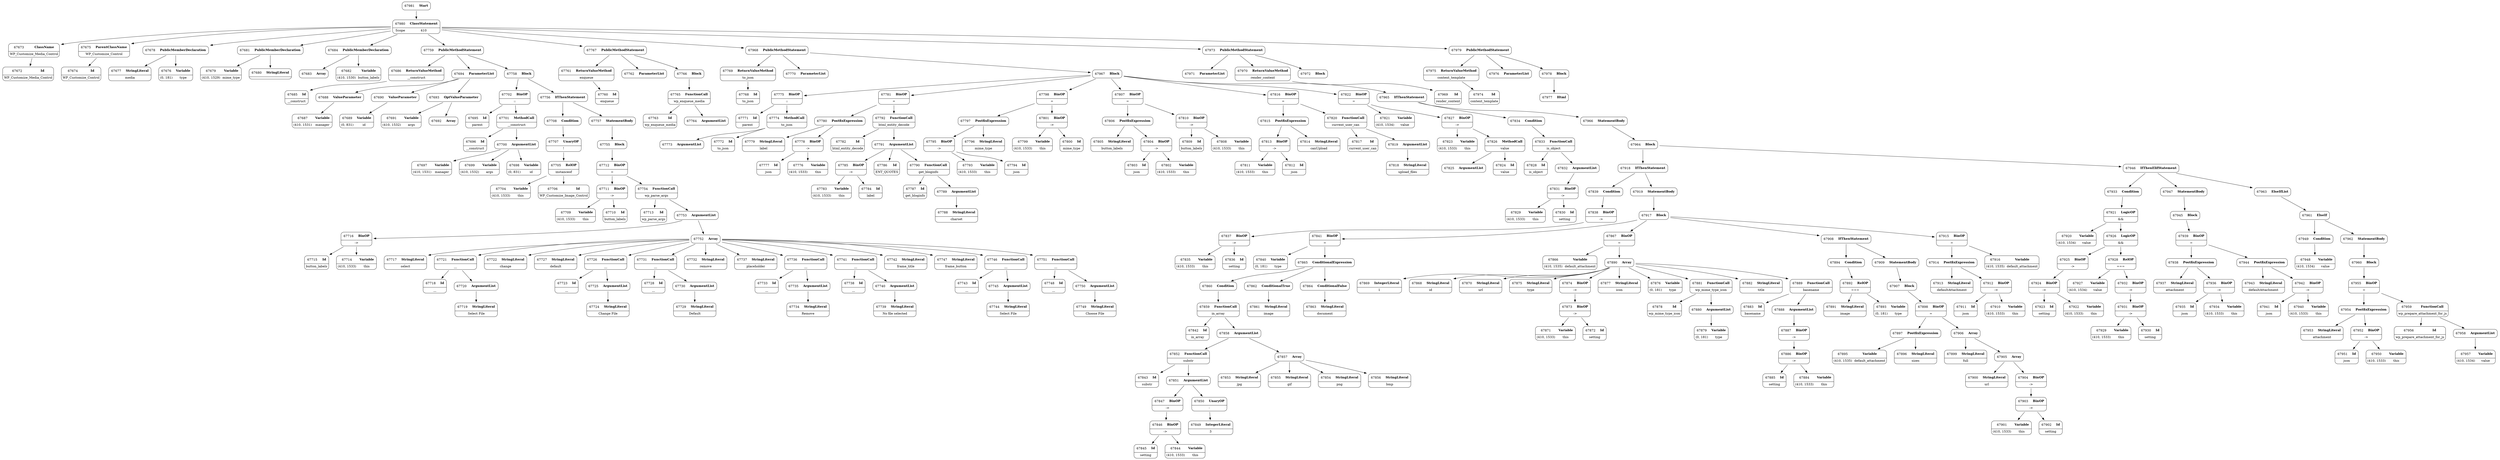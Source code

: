 digraph ast {
node [shape=none];
67673 [label=<<TABLE border='1' cellspacing='0' cellpadding='10' style='rounded' ><TR><TD border='0'>67673</TD><TD border='0'><B>ClassName</B></TD></TR><HR/><TR><TD border='0' cellpadding='5' colspan='2'>WP_Customize_Media_Control</TD></TR></TABLE>>];
67673 -> 67672 [weight=2];
67672 [label=<<TABLE border='1' cellspacing='0' cellpadding='10' style='rounded' ><TR><TD border='0'>67672</TD><TD border='0'><B>Id</B></TD></TR><HR/><TR><TD border='0' cellpadding='5' colspan='2'>WP_Customize_Media_Control</TD></TR></TABLE>>];
67675 [label=<<TABLE border='1' cellspacing='0' cellpadding='10' style='rounded' ><TR><TD border='0'>67675</TD><TD border='0'><B>ParentClassName</B></TD></TR><HR/><TR><TD border='0' cellpadding='5' colspan='2'>WP_Customize_Control</TD></TR></TABLE>>];
67675 -> 67674 [weight=2];
67674 [label=<<TABLE border='1' cellspacing='0' cellpadding='10' style='rounded' ><TR><TD border='0'>67674</TD><TD border='0'><B>Id</B></TD></TR><HR/><TR><TD border='0' cellpadding='5' colspan='2'>WP_Customize_Control</TD></TR></TABLE>>];
67677 [label=<<TABLE border='1' cellspacing='0' cellpadding='10' style='rounded' ><TR><TD border='0'>67677</TD><TD border='0'><B>StringLiteral</B></TD></TR><HR/><TR><TD border='0' cellpadding='5' colspan='2'>media</TD></TR></TABLE>>];
67676 [label=<<TABLE border='1' cellspacing='0' cellpadding='10' style='rounded' ><TR><TD border='0'>67676</TD><TD border='0'><B>Variable</B></TD></TR><HR/><TR><TD border='0' cellpadding='5'>(0, 181)</TD><TD border='0' cellpadding='5'>type</TD></TR></TABLE>>];
67679 [label=<<TABLE border='1' cellspacing='0' cellpadding='10' style='rounded' ><TR><TD border='0'>67679</TD><TD border='0'><B>Variable</B></TD></TR><HR/><TR><TD border='0' cellpadding='5'>(410, 1529)</TD><TD border='0' cellpadding='5'>mime_type</TD></TR></TABLE>>];
67678 [label=<<TABLE border='1' cellspacing='0' cellpadding='10' style='rounded' ><TR><TD border='0'>67678</TD><TD border='0'><B>PublicMemberDeclaration</B></TD></TR></TABLE>>];
67678 -> 67676 [weight=2];
67678 -> 67677 [weight=2];
67681 [label=<<TABLE border='1' cellspacing='0' cellpadding='10' style='rounded' ><TR><TD border='0'>67681</TD><TD border='0'><B>PublicMemberDeclaration</B></TD></TR></TABLE>>];
67681 -> 67679 [weight=2];
67681 -> 67680 [weight=2];
67680 [label=<<TABLE border='1' cellspacing='0' cellpadding='10' style='rounded' ><TR><TD border='0'>67680</TD><TD border='0'><B>StringLiteral</B></TD></TR><HR/><TR><TD border='0' cellpadding='5' colspan='2'></TD></TR></TABLE>>];
67683 [label=<<TABLE border='1' cellspacing='0' cellpadding='10' style='rounded' ><TR><TD border='0'>67683</TD><TD border='0'><B>Array</B></TD></TR></TABLE>>];
67682 [label=<<TABLE border='1' cellspacing='0' cellpadding='10' style='rounded' ><TR><TD border='0'>67682</TD><TD border='0'><B>Variable</B></TD></TR><HR/><TR><TD border='0' cellpadding='5'>(410, 1530)</TD><TD border='0' cellpadding='5'>button_labels</TD></TR></TABLE>>];
67685 [label=<<TABLE border='1' cellspacing='0' cellpadding='10' style='rounded' ><TR><TD border='0'>67685</TD><TD border='0'><B>Id</B></TD></TR><HR/><TR><TD border='0' cellpadding='5' colspan='2'>__construct</TD></TR></TABLE>>];
67684 [label=<<TABLE border='1' cellspacing='0' cellpadding='10' style='rounded' ><TR><TD border='0'>67684</TD><TD border='0'><B>PublicMemberDeclaration</B></TD></TR></TABLE>>];
67684 -> 67682 [weight=2];
67684 -> 67683 [weight=2];
67687 [label=<<TABLE border='1' cellspacing='0' cellpadding='10' style='rounded' ><TR><TD border='0'>67687</TD><TD border='0'><B>Variable</B></TD></TR><HR/><TR><TD border='0' cellpadding='5'>(410, 1531)</TD><TD border='0' cellpadding='5'>manager</TD></TR></TABLE>>];
67686 [label=<<TABLE border='1' cellspacing='0' cellpadding='10' style='rounded' ><TR><TD border='0'>67686</TD><TD border='0'><B>ReturnValueMethod</B></TD></TR><HR/><TR><TD border='0' cellpadding='5' colspan='2'>__construct</TD></TR></TABLE>>];
67686 -> 67685 [weight=2];
67689 [label=<<TABLE border='1' cellspacing='0' cellpadding='10' style='rounded' ><TR><TD border='0'>67689</TD><TD border='0'><B>Variable</B></TD></TR><HR/><TR><TD border='0' cellpadding='5'>(0, 831)</TD><TD border='0' cellpadding='5'>id</TD></TR></TABLE>>];
67688 [label=<<TABLE border='1' cellspacing='0' cellpadding='10' style='rounded' ><TR><TD border='0'>67688</TD><TD border='0'><B>ValueParameter</B></TD></TR></TABLE>>];
67688 -> 67687 [weight=2];
67691 [label=<<TABLE border='1' cellspacing='0' cellpadding='10' style='rounded' ><TR><TD border='0'>67691</TD><TD border='0'><B>Variable</B></TD></TR><HR/><TR><TD border='0' cellpadding='5'>(410, 1532)</TD><TD border='0' cellpadding='5'>args</TD></TR></TABLE>>];
67690 [label=<<TABLE border='1' cellspacing='0' cellpadding='10' style='rounded' ><TR><TD border='0'>67690</TD><TD border='0'><B>ValueParameter</B></TD></TR></TABLE>>];
67690 -> 67689 [weight=2];
67693 [label=<<TABLE border='1' cellspacing='0' cellpadding='10' style='rounded' ><TR><TD border='0'>67693</TD><TD border='0'><B>OptValueParameter</B></TD></TR></TABLE>>];
67693 -> 67691 [weight=2];
67693 -> 67692 [weight=2];
67692 [label=<<TABLE border='1' cellspacing='0' cellpadding='10' style='rounded' ><TR><TD border='0'>67692</TD><TD border='0'><B>Array</B></TD></TR></TABLE>>];
67695 [label=<<TABLE border='1' cellspacing='0' cellpadding='10' style='rounded' ><TR><TD border='0'>67695</TD><TD border='0'><B>Id</B></TD></TR><HR/><TR><TD border='0' cellpadding='5' colspan='2'>parent</TD></TR></TABLE>>];
67694 [label=<<TABLE border='1' cellspacing='0' cellpadding='10' style='rounded' ><TR><TD border='0'>67694</TD><TD border='0'><B>ParameterList</B></TD></TR></TABLE>>];
67694 -> 67688 [weight=2];
67694 -> 67690 [weight=2];
67694 -> 67693 [weight=2];
67697 [label=<<TABLE border='1' cellspacing='0' cellpadding='10' style='rounded' ><TR><TD border='0'>67697</TD><TD border='0'><B>Variable</B></TD></TR><HR/><TR><TD border='0' cellpadding='5'>(410, 1531)</TD><TD border='0' cellpadding='5'>manager</TD></TR></TABLE>>];
67696 [label=<<TABLE border='1' cellspacing='0' cellpadding='10' style='rounded' ><TR><TD border='0'>67696</TD><TD border='0'><B>Id</B></TD></TR><HR/><TR><TD border='0' cellpadding='5' colspan='2'>__construct</TD></TR></TABLE>>];
67699 [label=<<TABLE border='1' cellspacing='0' cellpadding='10' style='rounded' ><TR><TD border='0'>67699</TD><TD border='0'><B>Variable</B></TD></TR><HR/><TR><TD border='0' cellpadding='5'>(410, 1532)</TD><TD border='0' cellpadding='5'>args</TD></TR></TABLE>>];
67698 [label=<<TABLE border='1' cellspacing='0' cellpadding='10' style='rounded' ><TR><TD border='0'>67698</TD><TD border='0'><B>Variable</B></TD></TR><HR/><TR><TD border='0' cellpadding='5'>(0, 831)</TD><TD border='0' cellpadding='5'>id</TD></TR></TABLE>>];
67701 [label=<<TABLE border='1' cellspacing='0' cellpadding='10' style='rounded' ><TR><TD border='0'>67701</TD><TD border='0'><B>MethodCall</B></TD></TR><HR/><TR><TD border='0' cellpadding='5' colspan='2'>__construct</TD></TR></TABLE>>];
67701 -> 67696 [weight=2];
67701 -> 67700 [weight=2];
67700 [label=<<TABLE border='1' cellspacing='0' cellpadding='10' style='rounded' ><TR><TD border='0'>67700</TD><TD border='0'><B>ArgumentList</B></TD></TR></TABLE>>];
67700 -> 67697 [weight=2];
67700 -> 67698 [weight=2];
67700 -> 67699 [weight=2];
67702 [label=<<TABLE border='1' cellspacing='0' cellpadding='10' style='rounded' ><TR><TD border='0'>67702</TD><TD border='0'><B>BinOP</B></TD></TR><HR/><TR><TD border='0' cellpadding='5' colspan='2'>::</TD></TR></TABLE>>];
67702 -> 67695 [weight=2];
67702 -> 67701 [weight=2];
67705 [label=<<TABLE border='1' cellspacing='0' cellpadding='10' style='rounded' ><TR><TD border='0'>67705</TD><TD border='0'><B>RelOP</B></TD></TR><HR/><TR><TD border='0' cellpadding='5' colspan='2'>instanceof</TD></TR></TABLE>>];
67705 -> 67704 [weight=2];
67705 -> 67706 [weight=2];
67704 [label=<<TABLE border='1' cellspacing='0' cellpadding='10' style='rounded' ><TR><TD border='0'>67704</TD><TD border='0'><B>Variable</B></TD></TR><HR/><TR><TD border='0' cellpadding='5'>(410, 1533)</TD><TD border='0' cellpadding='5'>this</TD></TR></TABLE>>];
67707 [label=<<TABLE border='1' cellspacing='0' cellpadding='10' style='rounded' ><TR><TD border='0'>67707</TD><TD border='0'><B>UnaryOP</B></TD></TR><HR/><TR><TD border='0' cellpadding='5' colspan='2'>!</TD></TR></TABLE>>];
67707 -> 67705 [weight=2];
67706 [label=<<TABLE border='1' cellspacing='0' cellpadding='10' style='rounded' ><TR><TD border='0'>67706</TD><TD border='0'><B>Id</B></TD></TR><HR/><TR><TD border='0' cellpadding='5' colspan='2'>WP_Customize_Image_Control</TD></TR></TABLE>>];
67709 [label=<<TABLE border='1' cellspacing='0' cellpadding='10' style='rounded' ><TR><TD border='0'>67709</TD><TD border='0'><B>Variable</B></TD></TR><HR/><TR><TD border='0' cellpadding='5'>(410, 1533)</TD><TD border='0' cellpadding='5'>this</TD></TR></TABLE>>];
67708 [label=<<TABLE border='1' cellspacing='0' cellpadding='10' style='rounded' ><TR><TD border='0'>67708</TD><TD border='0'><B>Condition</B></TD></TR></TABLE>>];
67708 -> 67707 [weight=2];
67711 [label=<<TABLE border='1' cellspacing='0' cellpadding='10' style='rounded' ><TR><TD border='0'>67711</TD><TD border='0'><B>BinOP</B></TD></TR><HR/><TR><TD border='0' cellpadding='5' colspan='2'>-&gt;</TD></TR></TABLE>>];
67711 -> 67709 [weight=2];
67711 -> 67710 [weight=2];
67710 [label=<<TABLE border='1' cellspacing='0' cellpadding='10' style='rounded' ><TR><TD border='0'>67710</TD><TD border='0'><B>Id</B></TD></TR><HR/><TR><TD border='0' cellpadding='5' colspan='2'>button_labels</TD></TR></TABLE>>];
67713 [label=<<TABLE border='1' cellspacing='0' cellpadding='10' style='rounded' ><TR><TD border='0'>67713</TD><TD border='0'><B>Id</B></TD></TR><HR/><TR><TD border='0' cellpadding='5' colspan='2'>wp_parse_args</TD></TR></TABLE>>];
67712 [label=<<TABLE border='1' cellspacing='0' cellpadding='10' style='rounded' ><TR><TD border='0'>67712</TD><TD border='0'><B>BinOP</B></TD></TR><HR/><TR><TD border='0' cellpadding='5' colspan='2'>=</TD></TR></TABLE>>];
67712 -> 67711 [weight=2];
67712 -> 67754 [weight=2];
67715 [label=<<TABLE border='1' cellspacing='0' cellpadding='10' style='rounded' ><TR><TD border='0'>67715</TD><TD border='0'><B>Id</B></TD></TR><HR/><TR><TD border='0' cellpadding='5' colspan='2'>button_labels</TD></TR></TABLE>>];
67714 [label=<<TABLE border='1' cellspacing='0' cellpadding='10' style='rounded' ><TR><TD border='0'>67714</TD><TD border='0'><B>Variable</B></TD></TR><HR/><TR><TD border='0' cellpadding='5'>(410, 1533)</TD><TD border='0' cellpadding='5'>this</TD></TR></TABLE>>];
67717 [label=<<TABLE border='1' cellspacing='0' cellpadding='10' style='rounded' ><TR><TD border='0'>67717</TD><TD border='0'><B>StringLiteral</B></TD></TR><HR/><TR><TD border='0' cellpadding='5' colspan='2'>select</TD></TR></TABLE>>];
67716 [label=<<TABLE border='1' cellspacing='0' cellpadding='10' style='rounded' ><TR><TD border='0'>67716</TD><TD border='0'><B>BinOP</B></TD></TR><HR/><TR><TD border='0' cellpadding='5' colspan='2'>-&gt;</TD></TR></TABLE>>];
67716 -> 67714 [weight=2];
67716 -> 67715 [weight=2];
67719 [label=<<TABLE border='1' cellspacing='0' cellpadding='10' style='rounded' ><TR><TD border='0'>67719</TD><TD border='0'><B>StringLiteral</B></TD></TR><HR/><TR><TD border='0' cellpadding='5' colspan='2'>Select File</TD></TR></TABLE>>];
67718 [label=<<TABLE border='1' cellspacing='0' cellpadding='10' style='rounded' ><TR><TD border='0'>67718</TD><TD border='0'><B>Id</B></TD></TR><HR/><TR><TD border='0' cellpadding='5' colspan='2'>__</TD></TR></TABLE>>];
67721 [label=<<TABLE border='1' cellspacing='0' cellpadding='10' style='rounded' ><TR><TD border='0'>67721</TD><TD border='0'><B>FunctionCall</B></TD></TR><HR/><TR><TD border='0' cellpadding='5' colspan='2'>__</TD></TR></TABLE>>];
67721 -> 67718 [weight=2];
67721 -> 67720 [weight=2];
67720 [label=<<TABLE border='1' cellspacing='0' cellpadding='10' style='rounded' ><TR><TD border='0'>67720</TD><TD border='0'><B>ArgumentList</B></TD></TR></TABLE>>];
67720 -> 67719 [weight=2];
67723 [label=<<TABLE border='1' cellspacing='0' cellpadding='10' style='rounded' ><TR><TD border='0'>67723</TD><TD border='0'><B>Id</B></TD></TR><HR/><TR><TD border='0' cellpadding='5' colspan='2'>__</TD></TR></TABLE>>];
67722 [label=<<TABLE border='1' cellspacing='0' cellpadding='10' style='rounded' ><TR><TD border='0'>67722</TD><TD border='0'><B>StringLiteral</B></TD></TR><HR/><TR><TD border='0' cellpadding='5' colspan='2'>change</TD></TR></TABLE>>];
67725 [label=<<TABLE border='1' cellspacing='0' cellpadding='10' style='rounded' ><TR><TD border='0'>67725</TD><TD border='0'><B>ArgumentList</B></TD></TR></TABLE>>];
67725 -> 67724 [weight=2];
67724 [label=<<TABLE border='1' cellspacing='0' cellpadding='10' style='rounded' ><TR><TD border='0'>67724</TD><TD border='0'><B>StringLiteral</B></TD></TR><HR/><TR><TD border='0' cellpadding='5' colspan='2'>Change File</TD></TR></TABLE>>];
67727 [label=<<TABLE border='1' cellspacing='0' cellpadding='10' style='rounded' ><TR><TD border='0'>67727</TD><TD border='0'><B>StringLiteral</B></TD></TR><HR/><TR><TD border='0' cellpadding='5' colspan='2'>default</TD></TR></TABLE>>];
67726 [label=<<TABLE border='1' cellspacing='0' cellpadding='10' style='rounded' ><TR><TD border='0'>67726</TD><TD border='0'><B>FunctionCall</B></TD></TR><HR/><TR><TD border='0' cellpadding='5' colspan='2'>__</TD></TR></TABLE>>];
67726 -> 67723 [weight=2];
67726 -> 67725 [weight=2];
67729 [label=<<TABLE border='1' cellspacing='0' cellpadding='10' style='rounded' ><TR><TD border='0'>67729</TD><TD border='0'><B>StringLiteral</B></TD></TR><HR/><TR><TD border='0' cellpadding='5' colspan='2'>Default</TD></TR></TABLE>>];
67728 [label=<<TABLE border='1' cellspacing='0' cellpadding='10' style='rounded' ><TR><TD border='0'>67728</TD><TD border='0'><B>Id</B></TD></TR><HR/><TR><TD border='0' cellpadding='5' colspan='2'>__</TD></TR></TABLE>>];
67731 [label=<<TABLE border='1' cellspacing='0' cellpadding='10' style='rounded' ><TR><TD border='0'>67731</TD><TD border='0'><B>FunctionCall</B></TD></TR><HR/><TR><TD border='0' cellpadding='5' colspan='2'>__</TD></TR></TABLE>>];
67731 -> 67728 [weight=2];
67731 -> 67730 [weight=2];
67730 [label=<<TABLE border='1' cellspacing='0' cellpadding='10' style='rounded' ><TR><TD border='0'>67730</TD><TD border='0'><B>ArgumentList</B></TD></TR></TABLE>>];
67730 -> 67729 [weight=2];
67733 [label=<<TABLE border='1' cellspacing='0' cellpadding='10' style='rounded' ><TR><TD border='0'>67733</TD><TD border='0'><B>Id</B></TD></TR><HR/><TR><TD border='0' cellpadding='5' colspan='2'>__</TD></TR></TABLE>>];
67732 [label=<<TABLE border='1' cellspacing='0' cellpadding='10' style='rounded' ><TR><TD border='0'>67732</TD><TD border='0'><B>StringLiteral</B></TD></TR><HR/><TR><TD border='0' cellpadding='5' colspan='2'>remove</TD></TR></TABLE>>];
67735 [label=<<TABLE border='1' cellspacing='0' cellpadding='10' style='rounded' ><TR><TD border='0'>67735</TD><TD border='0'><B>ArgumentList</B></TD></TR></TABLE>>];
67735 -> 67734 [weight=2];
67734 [label=<<TABLE border='1' cellspacing='0' cellpadding='10' style='rounded' ><TR><TD border='0'>67734</TD><TD border='0'><B>StringLiteral</B></TD></TR><HR/><TR><TD border='0' cellpadding='5' colspan='2'>Remove</TD></TR></TABLE>>];
67737 [label=<<TABLE border='1' cellspacing='0' cellpadding='10' style='rounded' ><TR><TD border='0'>67737</TD><TD border='0'><B>StringLiteral</B></TD></TR><HR/><TR><TD border='0' cellpadding='5' colspan='2'>placeholder</TD></TR></TABLE>>];
67736 [label=<<TABLE border='1' cellspacing='0' cellpadding='10' style='rounded' ><TR><TD border='0'>67736</TD><TD border='0'><B>FunctionCall</B></TD></TR><HR/><TR><TD border='0' cellpadding='5' colspan='2'>__</TD></TR></TABLE>>];
67736 -> 67733 [weight=2];
67736 -> 67735 [weight=2];
67739 [label=<<TABLE border='1' cellspacing='0' cellpadding='10' style='rounded' ><TR><TD border='0'>67739</TD><TD border='0'><B>StringLiteral</B></TD></TR><HR/><TR><TD border='0' cellpadding='5' colspan='2'>No file selected</TD></TR></TABLE>>];
67738 [label=<<TABLE border='1' cellspacing='0' cellpadding='10' style='rounded' ><TR><TD border='0'>67738</TD><TD border='0'><B>Id</B></TD></TR><HR/><TR><TD border='0' cellpadding='5' colspan='2'>__</TD></TR></TABLE>>];
67741 [label=<<TABLE border='1' cellspacing='0' cellpadding='10' style='rounded' ><TR><TD border='0'>67741</TD><TD border='0'><B>FunctionCall</B></TD></TR><HR/><TR><TD border='0' cellpadding='5' colspan='2'>__</TD></TR></TABLE>>];
67741 -> 67738 [weight=2];
67741 -> 67740 [weight=2];
67740 [label=<<TABLE border='1' cellspacing='0' cellpadding='10' style='rounded' ><TR><TD border='0'>67740</TD><TD border='0'><B>ArgumentList</B></TD></TR></TABLE>>];
67740 -> 67739 [weight=2];
67743 [label=<<TABLE border='1' cellspacing='0' cellpadding='10' style='rounded' ><TR><TD border='0'>67743</TD><TD border='0'><B>Id</B></TD></TR><HR/><TR><TD border='0' cellpadding='5' colspan='2'>__</TD></TR></TABLE>>];
67742 [label=<<TABLE border='1' cellspacing='0' cellpadding='10' style='rounded' ><TR><TD border='0'>67742</TD><TD border='0'><B>StringLiteral</B></TD></TR><HR/><TR><TD border='0' cellpadding='5' colspan='2'>frame_title</TD></TR></TABLE>>];
67745 [label=<<TABLE border='1' cellspacing='0' cellpadding='10' style='rounded' ><TR><TD border='0'>67745</TD><TD border='0'><B>ArgumentList</B></TD></TR></TABLE>>];
67745 -> 67744 [weight=2];
67744 [label=<<TABLE border='1' cellspacing='0' cellpadding='10' style='rounded' ><TR><TD border='0'>67744</TD><TD border='0'><B>StringLiteral</B></TD></TR><HR/><TR><TD border='0' cellpadding='5' colspan='2'>Select File</TD></TR></TABLE>>];
67747 [label=<<TABLE border='1' cellspacing='0' cellpadding='10' style='rounded' ><TR><TD border='0'>67747</TD><TD border='0'><B>StringLiteral</B></TD></TR><HR/><TR><TD border='0' cellpadding='5' colspan='2'>frame_button</TD></TR></TABLE>>];
67746 [label=<<TABLE border='1' cellspacing='0' cellpadding='10' style='rounded' ><TR><TD border='0'>67746</TD><TD border='0'><B>FunctionCall</B></TD></TR><HR/><TR><TD border='0' cellpadding='5' colspan='2'>__</TD></TR></TABLE>>];
67746 -> 67743 [weight=2];
67746 -> 67745 [weight=2];
67749 [label=<<TABLE border='1' cellspacing='0' cellpadding='10' style='rounded' ><TR><TD border='0'>67749</TD><TD border='0'><B>StringLiteral</B></TD></TR><HR/><TR><TD border='0' cellpadding='5' colspan='2'>Choose File</TD></TR></TABLE>>];
67748 [label=<<TABLE border='1' cellspacing='0' cellpadding='10' style='rounded' ><TR><TD border='0'>67748</TD><TD border='0'><B>Id</B></TD></TR><HR/><TR><TD border='0' cellpadding='5' colspan='2'>__</TD></TR></TABLE>>];
67751 [label=<<TABLE border='1' cellspacing='0' cellpadding='10' style='rounded' ><TR><TD border='0'>67751</TD><TD border='0'><B>FunctionCall</B></TD></TR><HR/><TR><TD border='0' cellpadding='5' colspan='2'>__</TD></TR></TABLE>>];
67751 -> 67748 [weight=2];
67751 -> 67750 [weight=2];
67750 [label=<<TABLE border='1' cellspacing='0' cellpadding='10' style='rounded' ><TR><TD border='0'>67750</TD><TD border='0'><B>ArgumentList</B></TD></TR></TABLE>>];
67750 -> 67749 [weight=2];
67753 [label=<<TABLE border='1' cellspacing='0' cellpadding='10' style='rounded' ><TR><TD border='0'>67753</TD><TD border='0'><B>ArgumentList</B></TD></TR></TABLE>>];
67753 -> 67716 [weight=2];
67753 -> 67752 [weight=2];
67752 [label=<<TABLE border='1' cellspacing='0' cellpadding='10' style='rounded' ><TR><TD border='0'>67752</TD><TD border='0'><B>Array</B></TD></TR></TABLE>>];
67752 -> 67717 [weight=2];
67752 -> 67721 [weight=2];
67752 -> 67722 [weight=2];
67752 -> 67726 [weight=2];
67752 -> 67727 [weight=2];
67752 -> 67731 [weight=2];
67752 -> 67732 [weight=2];
67752 -> 67736 [weight=2];
67752 -> 67737 [weight=2];
67752 -> 67741 [weight=2];
67752 -> 67742 [weight=2];
67752 -> 67746 [weight=2];
67752 -> 67747 [weight=2];
67752 -> 67751 [weight=2];
67755 [label=<<TABLE border='1' cellspacing='0' cellpadding='10' style='rounded' ><TR><TD border='0'>67755</TD><TD border='0'><B>Block</B></TD></TR></TABLE>>];
67755 -> 67712 [weight=2];
67754 [label=<<TABLE border='1' cellspacing='0' cellpadding='10' style='rounded' ><TR><TD border='0'>67754</TD><TD border='0'><B>FunctionCall</B></TD></TR><HR/><TR><TD border='0' cellpadding='5' colspan='2'>wp_parse_args</TD></TR></TABLE>>];
67754 -> 67713 [weight=2];
67754 -> 67753 [weight=2];
67757 [label=<<TABLE border='1' cellspacing='0' cellpadding='10' style='rounded' ><TR><TD border='0'>67757</TD><TD border='0'><B>StatementBody</B></TD></TR></TABLE>>];
67757 -> 67755 [weight=2];
67756 [label=<<TABLE border='1' cellspacing='0' cellpadding='10' style='rounded' ><TR><TD border='0'>67756</TD><TD border='0'><B>IfThenStatement</B></TD></TR></TABLE>>];
67756 -> 67708 [weight=2];
67756 -> 67757 [weight=2];
67759 [label=<<TABLE border='1' cellspacing='0' cellpadding='10' style='rounded' ><TR><TD border='0'>67759</TD><TD border='0'><B>PublicMethodStatement</B></TD></TR></TABLE>>];
67759 -> 67686 [weight=2];
67759 -> 67694 [weight=2];
67759 -> 67758 [weight=2];
67758 [label=<<TABLE border='1' cellspacing='0' cellpadding='10' style='rounded' ><TR><TD border='0'>67758</TD><TD border='0'><B>Block</B></TD></TR></TABLE>>];
67758 -> 67702 [weight=2];
67758 -> 67756 [weight=2];
67761 [label=<<TABLE border='1' cellspacing='0' cellpadding='10' style='rounded' ><TR><TD border='0'>67761</TD><TD border='0'><B>ReturnValueMethod</B></TD></TR><HR/><TR><TD border='0' cellpadding='5' colspan='2'>enqueue</TD></TR></TABLE>>];
67761 -> 67760 [weight=2];
67760 [label=<<TABLE border='1' cellspacing='0' cellpadding='10' style='rounded' ><TR><TD border='0'>67760</TD><TD border='0'><B>Id</B></TD></TR><HR/><TR><TD border='0' cellpadding='5' colspan='2'>enqueue</TD></TR></TABLE>>];
67763 [label=<<TABLE border='1' cellspacing='0' cellpadding='10' style='rounded' ><TR><TD border='0'>67763</TD><TD border='0'><B>Id</B></TD></TR><HR/><TR><TD border='0' cellpadding='5' colspan='2'>wp_enqueue_media</TD></TR></TABLE>>];
67762 [label=<<TABLE border='1' cellspacing='0' cellpadding='10' style='rounded' ><TR><TD border='0'>67762</TD><TD border='0'><B>ParameterList</B></TD></TR></TABLE>>];
67765 [label=<<TABLE border='1' cellspacing='0' cellpadding='10' style='rounded' ><TR><TD border='0'>67765</TD><TD border='0'><B>FunctionCall</B></TD></TR><HR/><TR><TD border='0' cellpadding='5' colspan='2'>wp_enqueue_media</TD></TR></TABLE>>];
67765 -> 67763 [weight=2];
67765 -> 67764 [weight=2];
67764 [label=<<TABLE border='1' cellspacing='0' cellpadding='10' style='rounded' ><TR><TD border='0'>67764</TD><TD border='0'><B>ArgumentList</B></TD></TR></TABLE>>];
67767 [label=<<TABLE border='1' cellspacing='0' cellpadding='10' style='rounded' ><TR><TD border='0'>67767</TD><TD border='0'><B>PublicMethodStatement</B></TD></TR></TABLE>>];
67767 -> 67761 [weight=2];
67767 -> 67762 [weight=2];
67767 -> 67766 [weight=2];
67766 [label=<<TABLE border='1' cellspacing='0' cellpadding='10' style='rounded' ><TR><TD border='0'>67766</TD><TD border='0'><B>Block</B></TD></TR></TABLE>>];
67766 -> 67765 [weight=2];
67769 [label=<<TABLE border='1' cellspacing='0' cellpadding='10' style='rounded' ><TR><TD border='0'>67769</TD><TD border='0'><B>ReturnValueMethod</B></TD></TR><HR/><TR><TD border='0' cellpadding='5' colspan='2'>to_json</TD></TR></TABLE>>];
67769 -> 67768 [weight=2];
67768 [label=<<TABLE border='1' cellspacing='0' cellpadding='10' style='rounded' ><TR><TD border='0'>67768</TD><TD border='0'><B>Id</B></TD></TR><HR/><TR><TD border='0' cellpadding='5' colspan='2'>to_json</TD></TR></TABLE>>];
67771 [label=<<TABLE border='1' cellspacing='0' cellpadding='10' style='rounded' ><TR><TD border='0'>67771</TD><TD border='0'><B>Id</B></TD></TR><HR/><TR><TD border='0' cellpadding='5' colspan='2'>parent</TD></TR></TABLE>>];
67770 [label=<<TABLE border='1' cellspacing='0' cellpadding='10' style='rounded' ><TR><TD border='0'>67770</TD><TD border='0'><B>ParameterList</B></TD></TR></TABLE>>];
67773 [label=<<TABLE border='1' cellspacing='0' cellpadding='10' style='rounded' ><TR><TD border='0'>67773</TD><TD border='0'><B>ArgumentList</B></TD></TR></TABLE>>];
67772 [label=<<TABLE border='1' cellspacing='0' cellpadding='10' style='rounded' ><TR><TD border='0'>67772</TD><TD border='0'><B>Id</B></TD></TR><HR/><TR><TD border='0' cellpadding='5' colspan='2'>to_json</TD></TR></TABLE>>];
67775 [label=<<TABLE border='1' cellspacing='0' cellpadding='10' style='rounded' ><TR><TD border='0'>67775</TD><TD border='0'><B>BinOP</B></TD></TR><HR/><TR><TD border='0' cellpadding='5' colspan='2'>::</TD></TR></TABLE>>];
67775 -> 67771 [weight=2];
67775 -> 67774 [weight=2];
67774 [label=<<TABLE border='1' cellspacing='0' cellpadding='10' style='rounded' ><TR><TD border='0'>67774</TD><TD border='0'><B>MethodCall</B></TD></TR><HR/><TR><TD border='0' cellpadding='5' colspan='2'>to_json</TD></TR></TABLE>>];
67774 -> 67772 [weight=2];
67774 -> 67773 [weight=2];
67777 [label=<<TABLE border='1' cellspacing='0' cellpadding='10' style='rounded' ><TR><TD border='0'>67777</TD><TD border='0'><B>Id</B></TD></TR><HR/><TR><TD border='0' cellpadding='5' colspan='2'>json</TD></TR></TABLE>>];
67776 [label=<<TABLE border='1' cellspacing='0' cellpadding='10' style='rounded' ><TR><TD border='0'>67776</TD><TD border='0'><B>Variable</B></TD></TR><HR/><TR><TD border='0' cellpadding='5'>(410, 1533)</TD><TD border='0' cellpadding='5'>this</TD></TR></TABLE>>];
67779 [label=<<TABLE border='1' cellspacing='0' cellpadding='10' style='rounded' ><TR><TD border='0'>67779</TD><TD border='0'><B>StringLiteral</B></TD></TR><HR/><TR><TD border='0' cellpadding='5' colspan='2'>label</TD></TR></TABLE>>];
67778 [label=<<TABLE border='1' cellspacing='0' cellpadding='10' style='rounded' ><TR><TD border='0'>67778</TD><TD border='0'><B>BinOP</B></TD></TR><HR/><TR><TD border='0' cellpadding='5' colspan='2'>-&gt;</TD></TR></TABLE>>];
67778 -> 67776 [weight=2];
67778 -> 67777 [weight=2];
67781 [label=<<TABLE border='1' cellspacing='0' cellpadding='10' style='rounded' ><TR><TD border='0'>67781</TD><TD border='0'><B>BinOP</B></TD></TR><HR/><TR><TD border='0' cellpadding='5' colspan='2'>=</TD></TR></TABLE>>];
67781 -> 67780 [weight=2];
67781 -> 67792 [weight=2];
67780 [label=<<TABLE border='1' cellspacing='0' cellpadding='10' style='rounded' ><TR><TD border='0'>67780</TD><TD border='0'><B>PostfixExpression</B></TD></TR></TABLE>>];
67780 -> 67778 [weight=2];
67780 -> 67779 [weight=2];
67783 [label=<<TABLE border='1' cellspacing='0' cellpadding='10' style='rounded' ><TR><TD border='0'>67783</TD><TD border='0'><B>Variable</B></TD></TR><HR/><TR><TD border='0' cellpadding='5'>(410, 1533)</TD><TD border='0' cellpadding='5'>this</TD></TR></TABLE>>];
67782 [label=<<TABLE border='1' cellspacing='0' cellpadding='10' style='rounded' ><TR><TD border='0'>67782</TD><TD border='0'><B>Id</B></TD></TR><HR/><TR><TD border='0' cellpadding='5' colspan='2'>html_entity_decode</TD></TR></TABLE>>];
67785 [label=<<TABLE border='1' cellspacing='0' cellpadding='10' style='rounded' ><TR><TD border='0'>67785</TD><TD border='0'><B>BinOP</B></TD></TR><HR/><TR><TD border='0' cellpadding='5' colspan='2'>-&gt;</TD></TR></TABLE>>];
67785 -> 67783 [weight=2];
67785 -> 67784 [weight=2];
67784 [label=<<TABLE border='1' cellspacing='0' cellpadding='10' style='rounded' ><TR><TD border='0'>67784</TD><TD border='0'><B>Id</B></TD></TR><HR/><TR><TD border='0' cellpadding='5' colspan='2'>label</TD></TR></TABLE>>];
67787 [label=<<TABLE border='1' cellspacing='0' cellpadding='10' style='rounded' ><TR><TD border='0'>67787</TD><TD border='0'><B>Id</B></TD></TR><HR/><TR><TD border='0' cellpadding='5' colspan='2'>get_bloginfo</TD></TR></TABLE>>];
67786 [label=<<TABLE border='1' cellspacing='0' cellpadding='10' style='rounded' ><TR><TD border='0'>67786</TD><TD border='0'><B>Id</B></TD></TR><HR/><TR><TD border='0' cellpadding='5' colspan='2'>ENT_QUOTES</TD></TR></TABLE>>];
67789 [label=<<TABLE border='1' cellspacing='0' cellpadding='10' style='rounded' ><TR><TD border='0'>67789</TD><TD border='0'><B>ArgumentList</B></TD></TR></TABLE>>];
67789 -> 67788 [weight=2];
67788 [label=<<TABLE border='1' cellspacing='0' cellpadding='10' style='rounded' ><TR><TD border='0'>67788</TD><TD border='0'><B>StringLiteral</B></TD></TR><HR/><TR><TD border='0' cellpadding='5' colspan='2'>charset</TD></TR></TABLE>>];
67791 [label=<<TABLE border='1' cellspacing='0' cellpadding='10' style='rounded' ><TR><TD border='0'>67791</TD><TD border='0'><B>ArgumentList</B></TD></TR></TABLE>>];
67791 -> 67785 [weight=2];
67791 -> 67786 [weight=2];
67791 -> 67790 [weight=2];
67790 [label=<<TABLE border='1' cellspacing='0' cellpadding='10' style='rounded' ><TR><TD border='0'>67790</TD><TD border='0'><B>FunctionCall</B></TD></TR><HR/><TR><TD border='0' cellpadding='5' colspan='2'>get_bloginfo</TD></TR></TABLE>>];
67790 -> 67787 [weight=2];
67790 -> 67789 [weight=2];
67793 [label=<<TABLE border='1' cellspacing='0' cellpadding='10' style='rounded' ><TR><TD border='0'>67793</TD><TD border='0'><B>Variable</B></TD></TR><HR/><TR><TD border='0' cellpadding='5'>(410, 1533)</TD><TD border='0' cellpadding='5'>this</TD></TR></TABLE>>];
67792 [label=<<TABLE border='1' cellspacing='0' cellpadding='10' style='rounded' ><TR><TD border='0'>67792</TD><TD border='0'><B>FunctionCall</B></TD></TR><HR/><TR><TD border='0' cellpadding='5' colspan='2'>html_entity_decode</TD></TR></TABLE>>];
67792 -> 67782 [weight=2];
67792 -> 67791 [weight=2];
67795 [label=<<TABLE border='1' cellspacing='0' cellpadding='10' style='rounded' ><TR><TD border='0'>67795</TD><TD border='0'><B>BinOP</B></TD></TR><HR/><TR><TD border='0' cellpadding='5' colspan='2'>-&gt;</TD></TR></TABLE>>];
67795 -> 67793 [weight=2];
67795 -> 67794 [weight=2];
67794 [label=<<TABLE border='1' cellspacing='0' cellpadding='10' style='rounded' ><TR><TD border='0'>67794</TD><TD border='0'><B>Id</B></TD></TR><HR/><TR><TD border='0' cellpadding='5' colspan='2'>json</TD></TR></TABLE>>];
67797 [label=<<TABLE border='1' cellspacing='0' cellpadding='10' style='rounded' ><TR><TD border='0'>67797</TD><TD border='0'><B>PostfixExpression</B></TD></TR></TABLE>>];
67797 -> 67795 [weight=2];
67797 -> 67796 [weight=2];
67796 [label=<<TABLE border='1' cellspacing='0' cellpadding='10' style='rounded' ><TR><TD border='0'>67796</TD><TD border='0'><B>StringLiteral</B></TD></TR><HR/><TR><TD border='0' cellpadding='5' colspan='2'>mime_type</TD></TR></TABLE>>];
67799 [label=<<TABLE border='1' cellspacing='0' cellpadding='10' style='rounded' ><TR><TD border='0'>67799</TD><TD border='0'><B>Variable</B></TD></TR><HR/><TR><TD border='0' cellpadding='5'>(410, 1533)</TD><TD border='0' cellpadding='5'>this</TD></TR></TABLE>>];
67798 [label=<<TABLE border='1' cellspacing='0' cellpadding='10' style='rounded' ><TR><TD border='0'>67798</TD><TD border='0'><B>BinOP</B></TD></TR><HR/><TR><TD border='0' cellpadding='5' colspan='2'>=</TD></TR></TABLE>>];
67798 -> 67797 [weight=2];
67798 -> 67801 [weight=2];
67801 [label=<<TABLE border='1' cellspacing='0' cellpadding='10' style='rounded' ><TR><TD border='0'>67801</TD><TD border='0'><B>BinOP</B></TD></TR><HR/><TR><TD border='0' cellpadding='5' colspan='2'>-&gt;</TD></TR></TABLE>>];
67801 -> 67799 [weight=2];
67801 -> 67800 [weight=2];
67800 [label=<<TABLE border='1' cellspacing='0' cellpadding='10' style='rounded' ><TR><TD border='0'>67800</TD><TD border='0'><B>Id</B></TD></TR><HR/><TR><TD border='0' cellpadding='5' colspan='2'>mime_type</TD></TR></TABLE>>];
67803 [label=<<TABLE border='1' cellspacing='0' cellpadding='10' style='rounded' ><TR><TD border='0'>67803</TD><TD border='0'><B>Id</B></TD></TR><HR/><TR><TD border='0' cellpadding='5' colspan='2'>json</TD></TR></TABLE>>];
67802 [label=<<TABLE border='1' cellspacing='0' cellpadding='10' style='rounded' ><TR><TD border='0'>67802</TD><TD border='0'><B>Variable</B></TD></TR><HR/><TR><TD border='0' cellpadding='5'>(410, 1533)</TD><TD border='0' cellpadding='5'>this</TD></TR></TABLE>>];
67805 [label=<<TABLE border='1' cellspacing='0' cellpadding='10' style='rounded' ><TR><TD border='0'>67805</TD><TD border='0'><B>StringLiteral</B></TD></TR><HR/><TR><TD border='0' cellpadding='5' colspan='2'>button_labels</TD></TR></TABLE>>];
67804 [label=<<TABLE border='1' cellspacing='0' cellpadding='10' style='rounded' ><TR><TD border='0'>67804</TD><TD border='0'><B>BinOP</B></TD></TR><HR/><TR><TD border='0' cellpadding='5' colspan='2'>-&gt;</TD></TR></TABLE>>];
67804 -> 67802 [weight=2];
67804 -> 67803 [weight=2];
67807 [label=<<TABLE border='1' cellspacing='0' cellpadding='10' style='rounded' ><TR><TD border='0'>67807</TD><TD border='0'><B>BinOP</B></TD></TR><HR/><TR><TD border='0' cellpadding='5' colspan='2'>=</TD></TR></TABLE>>];
67807 -> 67806 [weight=2];
67807 -> 67810 [weight=2];
67806 [label=<<TABLE border='1' cellspacing='0' cellpadding='10' style='rounded' ><TR><TD border='0'>67806</TD><TD border='0'><B>PostfixExpression</B></TD></TR></TABLE>>];
67806 -> 67804 [weight=2];
67806 -> 67805 [weight=2];
67809 [label=<<TABLE border='1' cellspacing='0' cellpadding='10' style='rounded' ><TR><TD border='0'>67809</TD><TD border='0'><B>Id</B></TD></TR><HR/><TR><TD border='0' cellpadding='5' colspan='2'>button_labels</TD></TR></TABLE>>];
67808 [label=<<TABLE border='1' cellspacing='0' cellpadding='10' style='rounded' ><TR><TD border='0'>67808</TD><TD border='0'><B>Variable</B></TD></TR><HR/><TR><TD border='0' cellpadding='5'>(410, 1533)</TD><TD border='0' cellpadding='5'>this</TD></TR></TABLE>>];
67811 [label=<<TABLE border='1' cellspacing='0' cellpadding='10' style='rounded' ><TR><TD border='0'>67811</TD><TD border='0'><B>Variable</B></TD></TR><HR/><TR><TD border='0' cellpadding='5'>(410, 1533)</TD><TD border='0' cellpadding='5'>this</TD></TR></TABLE>>];
67810 [label=<<TABLE border='1' cellspacing='0' cellpadding='10' style='rounded' ><TR><TD border='0'>67810</TD><TD border='0'><B>BinOP</B></TD></TR><HR/><TR><TD border='0' cellpadding='5' colspan='2'>-&gt;</TD></TR></TABLE>>];
67810 -> 67808 [weight=2];
67810 -> 67809 [weight=2];
67813 [label=<<TABLE border='1' cellspacing='0' cellpadding='10' style='rounded' ><TR><TD border='0'>67813</TD><TD border='0'><B>BinOP</B></TD></TR><HR/><TR><TD border='0' cellpadding='5' colspan='2'>-&gt;</TD></TR></TABLE>>];
67813 -> 67811 [weight=2];
67813 -> 67812 [weight=2];
67812 [label=<<TABLE border='1' cellspacing='0' cellpadding='10' style='rounded' ><TR><TD border='0'>67812</TD><TD border='0'><B>Id</B></TD></TR><HR/><TR><TD border='0' cellpadding='5' colspan='2'>json</TD></TR></TABLE>>];
67815 [label=<<TABLE border='1' cellspacing='0' cellpadding='10' style='rounded' ><TR><TD border='0'>67815</TD><TD border='0'><B>PostfixExpression</B></TD></TR></TABLE>>];
67815 -> 67813 [weight=2];
67815 -> 67814 [weight=2];
67814 [label=<<TABLE border='1' cellspacing='0' cellpadding='10' style='rounded' ><TR><TD border='0'>67814</TD><TD border='0'><B>StringLiteral</B></TD></TR><HR/><TR><TD border='0' cellpadding='5' colspan='2'>canUpload</TD></TR></TABLE>>];
67817 [label=<<TABLE border='1' cellspacing='0' cellpadding='10' style='rounded' ><TR><TD border='0'>67817</TD><TD border='0'><B>Id</B></TD></TR><HR/><TR><TD border='0' cellpadding='5' colspan='2'>current_user_can</TD></TR></TABLE>>];
67816 [label=<<TABLE border='1' cellspacing='0' cellpadding='10' style='rounded' ><TR><TD border='0'>67816</TD><TD border='0'><B>BinOP</B></TD></TR><HR/><TR><TD border='0' cellpadding='5' colspan='2'>=</TD></TR></TABLE>>];
67816 -> 67815 [weight=2];
67816 -> 67820 [weight=2];
67819 [label=<<TABLE border='1' cellspacing='0' cellpadding='10' style='rounded' ><TR><TD border='0'>67819</TD><TD border='0'><B>ArgumentList</B></TD></TR></TABLE>>];
67819 -> 67818 [weight=2];
67818 [label=<<TABLE border='1' cellspacing='0' cellpadding='10' style='rounded' ><TR><TD border='0'>67818</TD><TD border='0'><B>StringLiteral</B></TD></TR><HR/><TR><TD border='0' cellpadding='5' colspan='2'>upload_files</TD></TR></TABLE>>];
67821 [label=<<TABLE border='1' cellspacing='0' cellpadding='10' style='rounded' ><TR><TD border='0'>67821</TD><TD border='0'><B>Variable</B></TD></TR><HR/><TR><TD border='0' cellpadding='5'>(410, 1534)</TD><TD border='0' cellpadding='5'>value</TD></TR></TABLE>>];
67820 [label=<<TABLE border='1' cellspacing='0' cellpadding='10' style='rounded' ><TR><TD border='0'>67820</TD><TD border='0'><B>FunctionCall</B></TD></TR><HR/><TR><TD border='0' cellpadding='5' colspan='2'>current_user_can</TD></TR></TABLE>>];
67820 -> 67817 [weight=2];
67820 -> 67819 [weight=2];
67823 [label=<<TABLE border='1' cellspacing='0' cellpadding='10' style='rounded' ><TR><TD border='0'>67823</TD><TD border='0'><B>Variable</B></TD></TR><HR/><TR><TD border='0' cellpadding='5'>(410, 1533)</TD><TD border='0' cellpadding='5'>this</TD></TR></TABLE>>];
67822 [label=<<TABLE border='1' cellspacing='0' cellpadding='10' style='rounded' ><TR><TD border='0'>67822</TD><TD border='0'><B>BinOP</B></TD></TR><HR/><TR><TD border='0' cellpadding='5' colspan='2'>=</TD></TR></TABLE>>];
67822 -> 67821 [weight=2];
67822 -> 67827 [weight=2];
67825 [label=<<TABLE border='1' cellspacing='0' cellpadding='10' style='rounded' ><TR><TD border='0'>67825</TD><TD border='0'><B>ArgumentList</B></TD></TR></TABLE>>];
67824 [label=<<TABLE border='1' cellspacing='0' cellpadding='10' style='rounded' ><TR><TD border='0'>67824</TD><TD border='0'><B>Id</B></TD></TR><HR/><TR><TD border='0' cellpadding='5' colspan='2'>value</TD></TR></TABLE>>];
67827 [label=<<TABLE border='1' cellspacing='0' cellpadding='10' style='rounded' ><TR><TD border='0'>67827</TD><TD border='0'><B>BinOP</B></TD></TR><HR/><TR><TD border='0' cellpadding='5' colspan='2'>-&gt;</TD></TR></TABLE>>];
67827 -> 67823 [weight=2];
67827 -> 67826 [weight=2];
67826 [label=<<TABLE border='1' cellspacing='0' cellpadding='10' style='rounded' ><TR><TD border='0'>67826</TD><TD border='0'><B>MethodCall</B></TD></TR><HR/><TR><TD border='0' cellpadding='5' colspan='2'>value</TD></TR></TABLE>>];
67826 -> 67824 [weight=2];
67826 -> 67825 [weight=2];
67829 [label=<<TABLE border='1' cellspacing='0' cellpadding='10' style='rounded' ><TR><TD border='0'>67829</TD><TD border='0'><B>Variable</B></TD></TR><HR/><TR><TD border='0' cellpadding='5'>(410, 1533)</TD><TD border='0' cellpadding='5'>this</TD></TR></TABLE>>];
67828 [label=<<TABLE border='1' cellspacing='0' cellpadding='10' style='rounded' ><TR><TD border='0'>67828</TD><TD border='0'><B>Id</B></TD></TR><HR/><TR><TD border='0' cellpadding='5' colspan='2'>is_object</TD></TR></TABLE>>];
67831 [label=<<TABLE border='1' cellspacing='0' cellpadding='10' style='rounded' ><TR><TD border='0'>67831</TD><TD border='0'><B>BinOP</B></TD></TR><HR/><TR><TD border='0' cellpadding='5' colspan='2'>-&gt;</TD></TR></TABLE>>];
67831 -> 67829 [weight=2];
67831 -> 67830 [weight=2];
67830 [label=<<TABLE border='1' cellspacing='0' cellpadding='10' style='rounded' ><TR><TD border='0'>67830</TD><TD border='0'><B>Id</B></TD></TR><HR/><TR><TD border='0' cellpadding='5' colspan='2'>setting</TD></TR></TABLE>>];
67833 [label=<<TABLE border='1' cellspacing='0' cellpadding='10' style='rounded' ><TR><TD border='0'>67833</TD><TD border='0'><B>FunctionCall</B></TD></TR><HR/><TR><TD border='0' cellpadding='5' colspan='2'>is_object</TD></TR></TABLE>>];
67833 -> 67828 [weight=2];
67833 -> 67832 [weight=2];
67832 [label=<<TABLE border='1' cellspacing='0' cellpadding='10' style='rounded' ><TR><TD border='0'>67832</TD><TD border='0'><B>ArgumentList</B></TD></TR></TABLE>>];
67832 -> 67831 [weight=2];
67835 [label=<<TABLE border='1' cellspacing='0' cellpadding='10' style='rounded' ><TR><TD border='0'>67835</TD><TD border='0'><B>Variable</B></TD></TR><HR/><TR><TD border='0' cellpadding='5'>(410, 1533)</TD><TD border='0' cellpadding='5'>this</TD></TR></TABLE>>];
67834 [label=<<TABLE border='1' cellspacing='0' cellpadding='10' style='rounded' ><TR><TD border='0'>67834</TD><TD border='0'><B>Condition</B></TD></TR></TABLE>>];
67834 -> 67833 [weight=2];
67837 [label=<<TABLE border='1' cellspacing='0' cellpadding='10' style='rounded' ><TR><TD border='0'>67837</TD><TD border='0'><B>BinOP</B></TD></TR><HR/><TR><TD border='0' cellpadding='5' colspan='2'>-&gt;</TD></TR></TABLE>>];
67837 -> 67835 [weight=2];
67837 -> 67836 [weight=2];
67836 [label=<<TABLE border='1' cellspacing='0' cellpadding='10' style='rounded' ><TR><TD border='0'>67836</TD><TD border='0'><B>Id</B></TD></TR><HR/><TR><TD border='0' cellpadding='5' colspan='2'>setting</TD></TR></TABLE>>];
67839 [label=<<TABLE border='1' cellspacing='0' cellpadding='10' style='rounded' ><TR><TD border='0'>67839</TD><TD border='0'><B>Condition</B></TD></TR></TABLE>>];
67839 -> 67838 [weight=2];
67838 [label=<<TABLE border='1' cellspacing='0' cellpadding='10' style='rounded' ><TR><TD border='0'>67838</TD><TD border='0'><B>BinOP</B></TD></TR><HR/><TR><TD border='0' cellpadding='5' colspan='2'>-&gt;</TD></TR></TABLE>>];
67838 -> 67837 [weight=2];
67841 [label=<<TABLE border='1' cellspacing='0' cellpadding='10' style='rounded' ><TR><TD border='0'>67841</TD><TD border='0'><B>BinOP</B></TD></TR><HR/><TR><TD border='0' cellpadding='5' colspan='2'>=</TD></TR></TABLE>>];
67841 -> 67840 [weight=2];
67841 -> 67865 [weight=2];
67840 [label=<<TABLE border='1' cellspacing='0' cellpadding='10' style='rounded' ><TR><TD border='0'>67840</TD><TD border='0'><B>Variable</B></TD></TR><HR/><TR><TD border='0' cellpadding='5'>(0, 181)</TD><TD border='0' cellpadding='5'>type</TD></TR></TABLE>>];
67843 [label=<<TABLE border='1' cellspacing='0' cellpadding='10' style='rounded' ><TR><TD border='0'>67843</TD><TD border='0'><B>Id</B></TD></TR><HR/><TR><TD border='0' cellpadding='5' colspan='2'>substr</TD></TR></TABLE>>];
67842 [label=<<TABLE border='1' cellspacing='0' cellpadding='10' style='rounded' ><TR><TD border='0'>67842</TD><TD border='0'><B>Id</B></TD></TR><HR/><TR><TD border='0' cellpadding='5' colspan='2'>in_array</TD></TR></TABLE>>];
67845 [label=<<TABLE border='1' cellspacing='0' cellpadding='10' style='rounded' ><TR><TD border='0'>67845</TD><TD border='0'><B>Id</B></TD></TR><HR/><TR><TD border='0' cellpadding='5' colspan='2'>setting</TD></TR></TABLE>>];
67844 [label=<<TABLE border='1' cellspacing='0' cellpadding='10' style='rounded' ><TR><TD border='0'>67844</TD><TD border='0'><B>Variable</B></TD></TR><HR/><TR><TD border='0' cellpadding='5'>(410, 1533)</TD><TD border='0' cellpadding='5'>this</TD></TR></TABLE>>];
67847 [label=<<TABLE border='1' cellspacing='0' cellpadding='10' style='rounded' ><TR><TD border='0'>67847</TD><TD border='0'><B>BinOP</B></TD></TR><HR/><TR><TD border='0' cellpadding='5' colspan='2'>-&gt;</TD></TR></TABLE>>];
67847 -> 67846 [weight=2];
67846 [label=<<TABLE border='1' cellspacing='0' cellpadding='10' style='rounded' ><TR><TD border='0'>67846</TD><TD border='0'><B>BinOP</B></TD></TR><HR/><TR><TD border='0' cellpadding='5' colspan='2'>-&gt;</TD></TR></TABLE>>];
67846 -> 67844 [weight=2];
67846 -> 67845 [weight=2];
67849 [label=<<TABLE border='1' cellspacing='0' cellpadding='10' style='rounded' ><TR><TD border='0'>67849</TD><TD border='0'><B>IntegerLiteral</B></TD></TR><HR/><TR><TD border='0' cellpadding='5' colspan='2'>3</TD></TR></TABLE>>];
67851 [label=<<TABLE border='1' cellspacing='0' cellpadding='10' style='rounded' ><TR><TD border='0'>67851</TD><TD border='0'><B>ArgumentList</B></TD></TR></TABLE>>];
67851 -> 67847 [weight=2];
67851 -> 67850 [weight=2];
67850 [label=<<TABLE border='1' cellspacing='0' cellpadding='10' style='rounded' ><TR><TD border='0'>67850</TD><TD border='0'><B>UnaryOP</B></TD></TR><HR/><TR><TD border='0' cellpadding='5' colspan='2'>-</TD></TR></TABLE>>];
67850 -> 67849 [weight=2];
67853 [label=<<TABLE border='1' cellspacing='0' cellpadding='10' style='rounded' ><TR><TD border='0'>67853</TD><TD border='0'><B>StringLiteral</B></TD></TR><HR/><TR><TD border='0' cellpadding='5' colspan='2'>jpg</TD></TR></TABLE>>];
67852 [label=<<TABLE border='1' cellspacing='0' cellpadding='10' style='rounded' ><TR><TD border='0'>67852</TD><TD border='0'><B>FunctionCall</B></TD></TR><HR/><TR><TD border='0' cellpadding='5' colspan='2'>substr</TD></TR></TABLE>>];
67852 -> 67843 [weight=2];
67852 -> 67851 [weight=2];
67855 [label=<<TABLE border='1' cellspacing='0' cellpadding='10' style='rounded' ><TR><TD border='0'>67855</TD><TD border='0'><B>StringLiteral</B></TD></TR><HR/><TR><TD border='0' cellpadding='5' colspan='2'>gif</TD></TR></TABLE>>];
67854 [label=<<TABLE border='1' cellspacing='0' cellpadding='10' style='rounded' ><TR><TD border='0'>67854</TD><TD border='0'><B>StringLiteral</B></TD></TR><HR/><TR><TD border='0' cellpadding='5' colspan='2'>png</TD></TR></TABLE>>];
67857 [label=<<TABLE border='1' cellspacing='0' cellpadding='10' style='rounded' ><TR><TD border='0'>67857</TD><TD border='0'><B>Array</B></TD></TR></TABLE>>];
67857 -> 67853 [weight=2];
67857 -> 67854 [weight=2];
67857 -> 67855 [weight=2];
67857 -> 67856 [weight=2];
67856 [label=<<TABLE border='1' cellspacing='0' cellpadding='10' style='rounded' ><TR><TD border='0'>67856</TD><TD border='0'><B>StringLiteral</B></TD></TR><HR/><TR><TD border='0' cellpadding='5' colspan='2'>bmp</TD></TR></TABLE>>];
67859 [label=<<TABLE border='1' cellspacing='0' cellpadding='10' style='rounded' ><TR><TD border='0'>67859</TD><TD border='0'><B>FunctionCall</B></TD></TR><HR/><TR><TD border='0' cellpadding='5' colspan='2'>in_array</TD></TR></TABLE>>];
67859 -> 67842 [weight=2];
67859 -> 67858 [weight=2];
67858 [label=<<TABLE border='1' cellspacing='0' cellpadding='10' style='rounded' ><TR><TD border='0'>67858</TD><TD border='0'><B>ArgumentList</B></TD></TR></TABLE>>];
67858 -> 67852 [weight=2];
67858 -> 67857 [weight=2];
67861 [label=<<TABLE border='1' cellspacing='0' cellpadding='10' style='rounded' ><TR><TD border='0'>67861</TD><TD border='0'><B>StringLiteral</B></TD></TR><HR/><TR><TD border='0' cellpadding='5' colspan='2'>image</TD></TR></TABLE>>];
67860 [label=<<TABLE border='1' cellspacing='0' cellpadding='10' style='rounded' ><TR><TD border='0'>67860</TD><TD border='0'><B>Condition</B></TD></TR></TABLE>>];
67860 -> 67859 [weight=2];
67863 [label=<<TABLE border='1' cellspacing='0' cellpadding='10' style='rounded' ><TR><TD border='0'>67863</TD><TD border='0'><B>StringLiteral</B></TD></TR><HR/><TR><TD border='0' cellpadding='5' colspan='2'>document</TD></TR></TABLE>>];
67862 [label=<<TABLE border='1' cellspacing='0' cellpadding='10' style='rounded' ><TR><TD border='0'>67862</TD><TD border='0'><B>ConditionalTrue</B></TD></TR></TABLE>>];
67862 -> 67861 [weight=2];
67865 [label=<<TABLE border='1' cellspacing='0' cellpadding='10' style='rounded' ><TR><TD border='0'>67865</TD><TD border='0'><B>ConditionalExpression</B></TD></TR></TABLE>>];
67865 -> 67860 [weight=2];
67865 -> 67862 [weight=2];
67865 -> 67864 [weight=2];
67864 [label=<<TABLE border='1' cellspacing='0' cellpadding='10' style='rounded' ><TR><TD border='0'>67864</TD><TD border='0'><B>ConditionalFalse</B></TD></TR></TABLE>>];
67864 -> 67863 [weight=2];
67867 [label=<<TABLE border='1' cellspacing='0' cellpadding='10' style='rounded' ><TR><TD border='0'>67867</TD><TD border='0'><B>BinOP</B></TD></TR><HR/><TR><TD border='0' cellpadding='5' colspan='2'>=</TD></TR></TABLE>>];
67867 -> 67866 [weight=2];
67867 -> 67890 [weight=2];
67866 [label=<<TABLE border='1' cellspacing='0' cellpadding='10' style='rounded' ><TR><TD border='0'>67866</TD><TD border='0'><B>Variable</B></TD></TR><HR/><TR><TD border='0' cellpadding='5'>(410, 1535)</TD><TD border='0' cellpadding='5'>default_attachment</TD></TR></TABLE>>];
67869 [label=<<TABLE border='1' cellspacing='0' cellpadding='10' style='rounded' ><TR><TD border='0'>67869</TD><TD border='0'><B>IntegerLiteral</B></TD></TR><HR/><TR><TD border='0' cellpadding='5' colspan='2'>1</TD></TR></TABLE>>];
67868 [label=<<TABLE border='1' cellspacing='0' cellpadding='10' style='rounded' ><TR><TD border='0'>67868</TD><TD border='0'><B>StringLiteral</B></TD></TR><HR/><TR><TD border='0' cellpadding='5' colspan='2'>id</TD></TR></TABLE>>];
67871 [label=<<TABLE border='1' cellspacing='0' cellpadding='10' style='rounded' ><TR><TD border='0'>67871</TD><TD border='0'><B>Variable</B></TD></TR><HR/><TR><TD border='0' cellpadding='5'>(410, 1533)</TD><TD border='0' cellpadding='5'>this</TD></TR></TABLE>>];
67870 [label=<<TABLE border='1' cellspacing='0' cellpadding='10' style='rounded' ><TR><TD border='0'>67870</TD><TD border='0'><B>StringLiteral</B></TD></TR><HR/><TR><TD border='0' cellpadding='5' colspan='2'>url</TD></TR></TABLE>>];
67873 [label=<<TABLE border='1' cellspacing='0' cellpadding='10' style='rounded' ><TR><TD border='0'>67873</TD><TD border='0'><B>BinOP</B></TD></TR><HR/><TR><TD border='0' cellpadding='5' colspan='2'>-&gt;</TD></TR></TABLE>>];
67873 -> 67871 [weight=2];
67873 -> 67872 [weight=2];
67872 [label=<<TABLE border='1' cellspacing='0' cellpadding='10' style='rounded' ><TR><TD border='0'>67872</TD><TD border='0'><B>Id</B></TD></TR><HR/><TR><TD border='0' cellpadding='5' colspan='2'>setting</TD></TR></TABLE>>];
67875 [label=<<TABLE border='1' cellspacing='0' cellpadding='10' style='rounded' ><TR><TD border='0'>67875</TD><TD border='0'><B>StringLiteral</B></TD></TR><HR/><TR><TD border='0' cellpadding='5' colspan='2'>type</TD></TR></TABLE>>];
67874 [label=<<TABLE border='1' cellspacing='0' cellpadding='10' style='rounded' ><TR><TD border='0'>67874</TD><TD border='0'><B>BinOP</B></TD></TR><HR/><TR><TD border='0' cellpadding='5' colspan='2'>-&gt;</TD></TR></TABLE>>];
67874 -> 67873 [weight=2];
67877 [label=<<TABLE border='1' cellspacing='0' cellpadding='10' style='rounded' ><TR><TD border='0'>67877</TD><TD border='0'><B>StringLiteral</B></TD></TR><HR/><TR><TD border='0' cellpadding='5' colspan='2'>icon</TD></TR></TABLE>>];
67876 [label=<<TABLE border='1' cellspacing='0' cellpadding='10' style='rounded' ><TR><TD border='0'>67876</TD><TD border='0'><B>Variable</B></TD></TR><HR/><TR><TD border='0' cellpadding='5'>(0, 181)</TD><TD border='0' cellpadding='5'>type</TD></TR></TABLE>>];
67879 [label=<<TABLE border='1' cellspacing='0' cellpadding='10' style='rounded' ><TR><TD border='0'>67879</TD><TD border='0'><B>Variable</B></TD></TR><HR/><TR><TD border='0' cellpadding='5'>(0, 181)</TD><TD border='0' cellpadding='5'>type</TD></TR></TABLE>>];
67878 [label=<<TABLE border='1' cellspacing='0' cellpadding='10' style='rounded' ><TR><TD border='0'>67878</TD><TD border='0'><B>Id</B></TD></TR><HR/><TR><TD border='0' cellpadding='5' colspan='2'>wp_mime_type_icon</TD></TR></TABLE>>];
67881 [label=<<TABLE border='1' cellspacing='0' cellpadding='10' style='rounded' ><TR><TD border='0'>67881</TD><TD border='0'><B>FunctionCall</B></TD></TR><HR/><TR><TD border='0' cellpadding='5' colspan='2'>wp_mime_type_icon</TD></TR></TABLE>>];
67881 -> 67878 [weight=2];
67881 -> 67880 [weight=2];
67880 [label=<<TABLE border='1' cellspacing='0' cellpadding='10' style='rounded' ><TR><TD border='0'>67880</TD><TD border='0'><B>ArgumentList</B></TD></TR></TABLE>>];
67880 -> 67879 [weight=2];
67883 [label=<<TABLE border='1' cellspacing='0' cellpadding='10' style='rounded' ><TR><TD border='0'>67883</TD><TD border='0'><B>Id</B></TD></TR><HR/><TR><TD border='0' cellpadding='5' colspan='2'>basename</TD></TR></TABLE>>];
67882 [label=<<TABLE border='1' cellspacing='0' cellpadding='10' style='rounded' ><TR><TD border='0'>67882</TD><TD border='0'><B>StringLiteral</B></TD></TR><HR/><TR><TD border='0' cellpadding='5' colspan='2'>title</TD></TR></TABLE>>];
67885 [label=<<TABLE border='1' cellspacing='0' cellpadding='10' style='rounded' ><TR><TD border='0'>67885</TD><TD border='0'><B>Id</B></TD></TR><HR/><TR><TD border='0' cellpadding='5' colspan='2'>setting</TD></TR></TABLE>>];
67884 [label=<<TABLE border='1' cellspacing='0' cellpadding='10' style='rounded' ><TR><TD border='0'>67884</TD><TD border='0'><B>Variable</B></TD></TR><HR/><TR><TD border='0' cellpadding='5'>(410, 1533)</TD><TD border='0' cellpadding='5'>this</TD></TR></TABLE>>];
67887 [label=<<TABLE border='1' cellspacing='0' cellpadding='10' style='rounded' ><TR><TD border='0'>67887</TD><TD border='0'><B>BinOP</B></TD></TR><HR/><TR><TD border='0' cellpadding='5' colspan='2'>-&gt;</TD></TR></TABLE>>];
67887 -> 67886 [weight=2];
67886 [label=<<TABLE border='1' cellspacing='0' cellpadding='10' style='rounded' ><TR><TD border='0'>67886</TD><TD border='0'><B>BinOP</B></TD></TR><HR/><TR><TD border='0' cellpadding='5' colspan='2'>-&gt;</TD></TR></TABLE>>];
67886 -> 67884 [weight=2];
67886 -> 67885 [weight=2];
67889 [label=<<TABLE border='1' cellspacing='0' cellpadding='10' style='rounded' ><TR><TD border='0'>67889</TD><TD border='0'><B>FunctionCall</B></TD></TR><HR/><TR><TD border='0' cellpadding='5' colspan='2'>basename</TD></TR></TABLE>>];
67889 -> 67883 [weight=2];
67889 -> 67888 [weight=2];
67888 [label=<<TABLE border='1' cellspacing='0' cellpadding='10' style='rounded' ><TR><TD border='0'>67888</TD><TD border='0'><B>ArgumentList</B></TD></TR></TABLE>>];
67888 -> 67887 [weight=2];
67891 [label=<<TABLE border='1' cellspacing='0' cellpadding='10' style='rounded' ><TR><TD border='0'>67891</TD><TD border='0'><B>StringLiteral</B></TD></TR><HR/><TR><TD border='0' cellpadding='5' colspan='2'>image</TD></TR></TABLE>>];
67890 [label=<<TABLE border='1' cellspacing='0' cellpadding='10' style='rounded' ><TR><TD border='0'>67890</TD><TD border='0'><B>Array</B></TD></TR></TABLE>>];
67890 -> 67868 [weight=2];
67890 -> 67869 [weight=2];
67890 -> 67870 [weight=2];
67890 -> 67874 [weight=2];
67890 -> 67875 [weight=2];
67890 -> 67876 [weight=2];
67890 -> 67877 [weight=2];
67890 -> 67881 [weight=2];
67890 -> 67882 [weight=2];
67890 -> 67889 [weight=2];
67893 [label=<<TABLE border='1' cellspacing='0' cellpadding='10' style='rounded' ><TR><TD border='0'>67893</TD><TD border='0'><B>Variable</B></TD></TR><HR/><TR><TD border='0' cellpadding='5'>(0, 181)</TD><TD border='0' cellpadding='5'>type</TD></TR></TABLE>>];
67892 [label=<<TABLE border='1' cellspacing='0' cellpadding='10' style='rounded' ><TR><TD border='0'>67892</TD><TD border='0'><B>RelOP</B></TD></TR><HR/><TR><TD border='0' cellpadding='5' colspan='2'>===</TD></TR></TABLE>>];
67892 -> 67891 [weight=2];
67892 -> 67893 [weight=2];
67895 [label=<<TABLE border='1' cellspacing='0' cellpadding='10' style='rounded' ><TR><TD border='0'>67895</TD><TD border='0'><B>Variable</B></TD></TR><HR/><TR><TD border='0' cellpadding='5'>(410, 1535)</TD><TD border='0' cellpadding='5'>default_attachment</TD></TR></TABLE>>];
67894 [label=<<TABLE border='1' cellspacing='0' cellpadding='10' style='rounded' ><TR><TD border='0'>67894</TD><TD border='0'><B>Condition</B></TD></TR></TABLE>>];
67894 -> 67892 [weight=2];
67897 [label=<<TABLE border='1' cellspacing='0' cellpadding='10' style='rounded' ><TR><TD border='0'>67897</TD><TD border='0'><B>PostfixExpression</B></TD></TR></TABLE>>];
67897 -> 67895 [weight=2];
67897 -> 67896 [weight=2];
67896 [label=<<TABLE border='1' cellspacing='0' cellpadding='10' style='rounded' ><TR><TD border='0'>67896</TD><TD border='0'><B>StringLiteral</B></TD></TR><HR/><TR><TD border='0' cellpadding='5' colspan='2'>sizes</TD></TR></TABLE>>];
67899 [label=<<TABLE border='1' cellspacing='0' cellpadding='10' style='rounded' ><TR><TD border='0'>67899</TD><TD border='0'><B>StringLiteral</B></TD></TR><HR/><TR><TD border='0' cellpadding='5' colspan='2'>full</TD></TR></TABLE>>];
67898 [label=<<TABLE border='1' cellspacing='0' cellpadding='10' style='rounded' ><TR><TD border='0'>67898</TD><TD border='0'><B>BinOP</B></TD></TR><HR/><TR><TD border='0' cellpadding='5' colspan='2'>=</TD></TR></TABLE>>];
67898 -> 67897 [weight=2];
67898 -> 67906 [weight=2];
67901 [label=<<TABLE border='1' cellspacing='0' cellpadding='10' style='rounded' ><TR><TD border='0'>67901</TD><TD border='0'><B>Variable</B></TD></TR><HR/><TR><TD border='0' cellpadding='5'>(410, 1533)</TD><TD border='0' cellpadding='5'>this</TD></TR></TABLE>>];
67900 [label=<<TABLE border='1' cellspacing='0' cellpadding='10' style='rounded' ><TR><TD border='0'>67900</TD><TD border='0'><B>StringLiteral</B></TD></TR><HR/><TR><TD border='0' cellpadding='5' colspan='2'>url</TD></TR></TABLE>>];
67903 [label=<<TABLE border='1' cellspacing='0' cellpadding='10' style='rounded' ><TR><TD border='0'>67903</TD><TD border='0'><B>BinOP</B></TD></TR><HR/><TR><TD border='0' cellpadding='5' colspan='2'>-&gt;</TD></TR></TABLE>>];
67903 -> 67901 [weight=2];
67903 -> 67902 [weight=2];
67902 [label=<<TABLE border='1' cellspacing='0' cellpadding='10' style='rounded' ><TR><TD border='0'>67902</TD><TD border='0'><B>Id</B></TD></TR><HR/><TR><TD border='0' cellpadding='5' colspan='2'>setting</TD></TR></TABLE>>];
67905 [label=<<TABLE border='1' cellspacing='0' cellpadding='10' style='rounded' ><TR><TD border='0'>67905</TD><TD border='0'><B>Array</B></TD></TR></TABLE>>];
67905 -> 67900 [weight=2];
67905 -> 67904 [weight=2];
67904 [label=<<TABLE border='1' cellspacing='0' cellpadding='10' style='rounded' ><TR><TD border='0'>67904</TD><TD border='0'><B>BinOP</B></TD></TR><HR/><TR><TD border='0' cellpadding='5' colspan='2'>-&gt;</TD></TR></TABLE>>];
67904 -> 67903 [weight=2];
67907 [label=<<TABLE border='1' cellspacing='0' cellpadding='10' style='rounded' ><TR><TD border='0'>67907</TD><TD border='0'><B>Block</B></TD></TR></TABLE>>];
67907 -> 67898 [weight=2];
67906 [label=<<TABLE border='1' cellspacing='0' cellpadding='10' style='rounded' ><TR><TD border='0'>67906</TD><TD border='0'><B>Array</B></TD></TR></TABLE>>];
67906 -> 67899 [weight=2];
67906 -> 67905 [weight=2];
67909 [label=<<TABLE border='1' cellspacing='0' cellpadding='10' style='rounded' ><TR><TD border='0'>67909</TD><TD border='0'><B>StatementBody</B></TD></TR></TABLE>>];
67909 -> 67907 [weight=2];
67908 [label=<<TABLE border='1' cellspacing='0' cellpadding='10' style='rounded' ><TR><TD border='0'>67908</TD><TD border='0'><B>IfThenStatement</B></TD></TR></TABLE>>];
67908 -> 67894 [weight=2];
67908 -> 67909 [weight=2];
67911 [label=<<TABLE border='1' cellspacing='0' cellpadding='10' style='rounded' ><TR><TD border='0'>67911</TD><TD border='0'><B>Id</B></TD></TR><HR/><TR><TD border='0' cellpadding='5' colspan='2'>json</TD></TR></TABLE>>];
67910 [label=<<TABLE border='1' cellspacing='0' cellpadding='10' style='rounded' ><TR><TD border='0'>67910</TD><TD border='0'><B>Variable</B></TD></TR><HR/><TR><TD border='0' cellpadding='5'>(410, 1533)</TD><TD border='0' cellpadding='5'>this</TD></TR></TABLE>>];
67913 [label=<<TABLE border='1' cellspacing='0' cellpadding='10' style='rounded' ><TR><TD border='0'>67913</TD><TD border='0'><B>StringLiteral</B></TD></TR><HR/><TR><TD border='0' cellpadding='5' colspan='2'>defaultAttachment</TD></TR></TABLE>>];
67912 [label=<<TABLE border='1' cellspacing='0' cellpadding='10' style='rounded' ><TR><TD border='0'>67912</TD><TD border='0'><B>BinOP</B></TD></TR><HR/><TR><TD border='0' cellpadding='5' colspan='2'>-&gt;</TD></TR></TABLE>>];
67912 -> 67910 [weight=2];
67912 -> 67911 [weight=2];
67915 [label=<<TABLE border='1' cellspacing='0' cellpadding='10' style='rounded' ><TR><TD border='0'>67915</TD><TD border='0'><B>BinOP</B></TD></TR><HR/><TR><TD border='0' cellpadding='5' colspan='2'>=</TD></TR></TABLE>>];
67915 -> 67914 [weight=2];
67915 -> 67916 [weight=2];
67914 [label=<<TABLE border='1' cellspacing='0' cellpadding='10' style='rounded' ><TR><TD border='0'>67914</TD><TD border='0'><B>PostfixExpression</B></TD></TR></TABLE>>];
67914 -> 67912 [weight=2];
67914 -> 67913 [weight=2];
67917 [label=<<TABLE border='1' cellspacing='0' cellpadding='10' style='rounded' ><TR><TD border='0'>67917</TD><TD border='0'><B>Block</B></TD></TR></TABLE>>];
67917 -> 67841 [weight=2];
67917 -> 67867 [weight=2];
67917 -> 67908 [weight=2];
67917 -> 67915 [weight=2];
67916 [label=<<TABLE border='1' cellspacing='0' cellpadding='10' style='rounded' ><TR><TD border='0'>67916</TD><TD border='0'><B>Variable</B></TD></TR><HR/><TR><TD border='0' cellpadding='5'>(410, 1535)</TD><TD border='0' cellpadding='5'>default_attachment</TD></TR></TABLE>>];
67919 [label=<<TABLE border='1' cellspacing='0' cellpadding='10' style='rounded' ><TR><TD border='0'>67919</TD><TD border='0'><B>StatementBody</B></TD></TR></TABLE>>];
67919 -> 67917 [weight=2];
67918 [label=<<TABLE border='1' cellspacing='0' cellpadding='10' style='rounded' ><TR><TD border='0'>67918</TD><TD border='0'><B>IfThenStatement</B></TD></TR></TABLE>>];
67918 -> 67839 [weight=2];
67918 -> 67919 [weight=2];
67921 [label=<<TABLE border='1' cellspacing='0' cellpadding='10' style='rounded' ><TR><TD border='0'>67921</TD><TD border='0'><B>LogicOP</B></TD></TR><HR/><TR><TD border='0' cellpadding='5' colspan='2'>&amp;&amp;</TD></TR></TABLE>>];
67921 -> 67920 [weight=2];
67921 -> 67926 [weight=2];
67920 [label=<<TABLE border='1' cellspacing='0' cellpadding='10' style='rounded' ><TR><TD border='0'>67920</TD><TD border='0'><B>Variable</B></TD></TR><HR/><TR><TD border='0' cellpadding='5'>(410, 1534)</TD><TD border='0' cellpadding='5'>value</TD></TR></TABLE>>];
67923 [label=<<TABLE border='1' cellspacing='0' cellpadding='10' style='rounded' ><TR><TD border='0'>67923</TD><TD border='0'><B>Id</B></TD></TR><HR/><TR><TD border='0' cellpadding='5' colspan='2'>setting</TD></TR></TABLE>>];
67922 [label=<<TABLE border='1' cellspacing='0' cellpadding='10' style='rounded' ><TR><TD border='0'>67922</TD><TD border='0'><B>Variable</B></TD></TR><HR/><TR><TD border='0' cellpadding='5'>(410, 1533)</TD><TD border='0' cellpadding='5'>this</TD></TR></TABLE>>];
67925 [label=<<TABLE border='1' cellspacing='0' cellpadding='10' style='rounded' ><TR><TD border='0'>67925</TD><TD border='0'><B>BinOP</B></TD></TR><HR/><TR><TD border='0' cellpadding='5' colspan='2'>-&gt;</TD></TR></TABLE>>];
67925 -> 67924 [weight=2];
67924 [label=<<TABLE border='1' cellspacing='0' cellpadding='10' style='rounded' ><TR><TD border='0'>67924</TD><TD border='0'><B>BinOP</B></TD></TR><HR/><TR><TD border='0' cellpadding='5' colspan='2'>-&gt;</TD></TR></TABLE>>];
67924 -> 67922 [weight=2];
67924 -> 67923 [weight=2];
67927 [label=<<TABLE border='1' cellspacing='0' cellpadding='10' style='rounded' ><TR><TD border='0'>67927</TD><TD border='0'><B>Variable</B></TD></TR><HR/><TR><TD border='0' cellpadding='5'>(410, 1534)</TD><TD border='0' cellpadding='5'>value</TD></TR></TABLE>>];
67926 [label=<<TABLE border='1' cellspacing='0' cellpadding='10' style='rounded' ><TR><TD border='0'>67926</TD><TD border='0'><B>LogicOP</B></TD></TR><HR/><TR><TD border='0' cellpadding='5' colspan='2'>&amp;&amp;</TD></TR></TABLE>>];
67926 -> 67925 [weight=2];
67926 -> 67928 [weight=2];
67929 [label=<<TABLE border='1' cellspacing='0' cellpadding='10' style='rounded' ><TR><TD border='0'>67929</TD><TD border='0'><B>Variable</B></TD></TR><HR/><TR><TD border='0' cellpadding='5'>(410, 1533)</TD><TD border='0' cellpadding='5'>this</TD></TR></TABLE>>];
67928 [label=<<TABLE border='1' cellspacing='0' cellpadding='10' style='rounded' ><TR><TD border='0'>67928</TD><TD border='0'><B>RelOP</B></TD></TR><HR/><TR><TD border='0' cellpadding='5' colspan='2'>===</TD></TR></TABLE>>];
67928 -> 67927 [weight=2];
67928 -> 67932 [weight=2];
67931 [label=<<TABLE border='1' cellspacing='0' cellpadding='10' style='rounded' ><TR><TD border='0'>67931</TD><TD border='0'><B>BinOP</B></TD></TR><HR/><TR><TD border='0' cellpadding='5' colspan='2'>-&gt;</TD></TR></TABLE>>];
67931 -> 67929 [weight=2];
67931 -> 67930 [weight=2];
67930 [label=<<TABLE border='1' cellspacing='0' cellpadding='10' style='rounded' ><TR><TD border='0'>67930</TD><TD border='0'><B>Id</B></TD></TR><HR/><TR><TD border='0' cellpadding='5' colspan='2'>setting</TD></TR></TABLE>>];
67933 [label=<<TABLE border='1' cellspacing='0' cellpadding='10' style='rounded' ><TR><TD border='0'>67933</TD><TD border='0'><B>Condition</B></TD></TR></TABLE>>];
67933 -> 67921 [weight=2];
67932 [label=<<TABLE border='1' cellspacing='0' cellpadding='10' style='rounded' ><TR><TD border='0'>67932</TD><TD border='0'><B>BinOP</B></TD></TR><HR/><TR><TD border='0' cellpadding='5' colspan='2'>-&gt;</TD></TR></TABLE>>];
67932 -> 67931 [weight=2];
67935 [label=<<TABLE border='1' cellspacing='0' cellpadding='10' style='rounded' ><TR><TD border='0'>67935</TD><TD border='0'><B>Id</B></TD></TR><HR/><TR><TD border='0' cellpadding='5' colspan='2'>json</TD></TR></TABLE>>];
67934 [label=<<TABLE border='1' cellspacing='0' cellpadding='10' style='rounded' ><TR><TD border='0'>67934</TD><TD border='0'><B>Variable</B></TD></TR><HR/><TR><TD border='0' cellpadding='5'>(410, 1533)</TD><TD border='0' cellpadding='5'>this</TD></TR></TABLE>>];
67937 [label=<<TABLE border='1' cellspacing='0' cellpadding='10' style='rounded' ><TR><TD border='0'>67937</TD><TD border='0'><B>StringLiteral</B></TD></TR><HR/><TR><TD border='0' cellpadding='5' colspan='2'>attachment</TD></TR></TABLE>>];
67936 [label=<<TABLE border='1' cellspacing='0' cellpadding='10' style='rounded' ><TR><TD border='0'>67936</TD><TD border='0'><B>BinOP</B></TD></TR><HR/><TR><TD border='0' cellpadding='5' colspan='2'>-&gt;</TD></TR></TABLE>>];
67936 -> 67934 [weight=2];
67936 -> 67935 [weight=2];
67939 [label=<<TABLE border='1' cellspacing='0' cellpadding='10' style='rounded' ><TR><TD border='0'>67939</TD><TD border='0'><B>BinOP</B></TD></TR><HR/><TR><TD border='0' cellpadding='5' colspan='2'>=</TD></TR></TABLE>>];
67939 -> 67938 [weight=2];
67939 -> 67944 [weight=2];
67938 [label=<<TABLE border='1' cellspacing='0' cellpadding='10' style='rounded' ><TR><TD border='0'>67938</TD><TD border='0'><B>PostfixExpression</B></TD></TR></TABLE>>];
67938 -> 67936 [weight=2];
67938 -> 67937 [weight=2];
67941 [label=<<TABLE border='1' cellspacing='0' cellpadding='10' style='rounded' ><TR><TD border='0'>67941</TD><TD border='0'><B>Id</B></TD></TR><HR/><TR><TD border='0' cellpadding='5' colspan='2'>json</TD></TR></TABLE>>];
67940 [label=<<TABLE border='1' cellspacing='0' cellpadding='10' style='rounded' ><TR><TD border='0'>67940</TD><TD border='0'><B>Variable</B></TD></TR><HR/><TR><TD border='0' cellpadding='5'>(410, 1533)</TD><TD border='0' cellpadding='5'>this</TD></TR></TABLE>>];
67943 [label=<<TABLE border='1' cellspacing='0' cellpadding='10' style='rounded' ><TR><TD border='0'>67943</TD><TD border='0'><B>StringLiteral</B></TD></TR><HR/><TR><TD border='0' cellpadding='5' colspan='2'>defaultAttachment</TD></TR></TABLE>>];
67942 [label=<<TABLE border='1' cellspacing='0' cellpadding='10' style='rounded' ><TR><TD border='0'>67942</TD><TD border='0'><B>BinOP</B></TD></TR><HR/><TR><TD border='0' cellpadding='5' colspan='2'>-&gt;</TD></TR></TABLE>>];
67942 -> 67940 [weight=2];
67942 -> 67941 [weight=2];
67945 [label=<<TABLE border='1' cellspacing='0' cellpadding='10' style='rounded' ><TR><TD border='0'>67945</TD><TD border='0'><B>Block</B></TD></TR></TABLE>>];
67945 -> 67939 [weight=2];
67944 [label=<<TABLE border='1' cellspacing='0' cellpadding='10' style='rounded' ><TR><TD border='0'>67944</TD><TD border='0'><B>PostfixExpression</B></TD></TR></TABLE>>];
67944 -> 67942 [weight=2];
67944 -> 67943 [weight=2];
67947 [label=<<TABLE border='1' cellspacing='0' cellpadding='10' style='rounded' ><TR><TD border='0'>67947</TD><TD border='0'><B>StatementBody</B></TD></TR></TABLE>>];
67947 -> 67945 [weight=2];
67946 [label=<<TABLE border='1' cellspacing='0' cellpadding='10' style='rounded' ><TR><TD border='0'>67946</TD><TD border='0'><B>IfThenElifStatement</B></TD></TR></TABLE>>];
67946 -> 67933 [weight=2];
67946 -> 67947 [weight=2];
67946 -> 67963 [weight=2];
67949 [label=<<TABLE border='1' cellspacing='0' cellpadding='10' style='rounded' ><TR><TD border='0'>67949</TD><TD border='0'><B>Condition</B></TD></TR></TABLE>>];
67949 -> 67948 [weight=2];
67948 [label=<<TABLE border='1' cellspacing='0' cellpadding='10' style='rounded' ><TR><TD border='0'>67948</TD><TD border='0'><B>Variable</B></TD></TR><HR/><TR><TD border='0' cellpadding='5'>(410, 1534)</TD><TD border='0' cellpadding='5'>value</TD></TR></TABLE>>];
67951 [label=<<TABLE border='1' cellspacing='0' cellpadding='10' style='rounded' ><TR><TD border='0'>67951</TD><TD border='0'><B>Id</B></TD></TR><HR/><TR><TD border='0' cellpadding='5' colspan='2'>json</TD></TR></TABLE>>];
67950 [label=<<TABLE border='1' cellspacing='0' cellpadding='10' style='rounded' ><TR><TD border='0'>67950</TD><TD border='0'><B>Variable</B></TD></TR><HR/><TR><TD border='0' cellpadding='5'>(410, 1533)</TD><TD border='0' cellpadding='5'>this</TD></TR></TABLE>>];
67953 [label=<<TABLE border='1' cellspacing='0' cellpadding='10' style='rounded' ><TR><TD border='0'>67953</TD><TD border='0'><B>StringLiteral</B></TD></TR><HR/><TR><TD border='0' cellpadding='5' colspan='2'>attachment</TD></TR></TABLE>>];
67952 [label=<<TABLE border='1' cellspacing='0' cellpadding='10' style='rounded' ><TR><TD border='0'>67952</TD><TD border='0'><B>BinOP</B></TD></TR><HR/><TR><TD border='0' cellpadding='5' colspan='2'>-&gt;</TD></TR></TABLE>>];
67952 -> 67950 [weight=2];
67952 -> 67951 [weight=2];
67955 [label=<<TABLE border='1' cellspacing='0' cellpadding='10' style='rounded' ><TR><TD border='0'>67955</TD><TD border='0'><B>BinOP</B></TD></TR><HR/><TR><TD border='0' cellpadding='5' colspan='2'>=</TD></TR></TABLE>>];
67955 -> 67954 [weight=2];
67955 -> 67959 [weight=2];
67954 [label=<<TABLE border='1' cellspacing='0' cellpadding='10' style='rounded' ><TR><TD border='0'>67954</TD><TD border='0'><B>PostfixExpression</B></TD></TR></TABLE>>];
67954 -> 67952 [weight=2];
67954 -> 67953 [weight=2];
67957 [label=<<TABLE border='1' cellspacing='0' cellpadding='10' style='rounded' ><TR><TD border='0'>67957</TD><TD border='0'><B>Variable</B></TD></TR><HR/><TR><TD border='0' cellpadding='5'>(410, 1534)</TD><TD border='0' cellpadding='5'>value</TD></TR></TABLE>>];
67956 [label=<<TABLE border='1' cellspacing='0' cellpadding='10' style='rounded' ><TR><TD border='0'>67956</TD><TD border='0'><B>Id</B></TD></TR><HR/><TR><TD border='0' cellpadding='5' colspan='2'>wp_prepare_attachment_for_js</TD></TR></TABLE>>];
67959 [label=<<TABLE border='1' cellspacing='0' cellpadding='10' style='rounded' ><TR><TD border='0'>67959</TD><TD border='0'><B>FunctionCall</B></TD></TR><HR/><TR><TD border='0' cellpadding='5' colspan='2'>wp_prepare_attachment_for_js</TD></TR></TABLE>>];
67959 -> 67956 [weight=2];
67959 -> 67958 [weight=2];
67958 [label=<<TABLE border='1' cellspacing='0' cellpadding='10' style='rounded' ><TR><TD border='0'>67958</TD><TD border='0'><B>ArgumentList</B></TD></TR></TABLE>>];
67958 -> 67957 [weight=2];
67961 [label=<<TABLE border='1' cellspacing='0' cellpadding='10' style='rounded' ><TR><TD border='0'>67961</TD><TD border='0'><B>ElseIf</B></TD></TR></TABLE>>];
67961 -> 67949 [weight=2];
67961 -> 67962 [weight=2];
67960 [label=<<TABLE border='1' cellspacing='0' cellpadding='10' style='rounded' ><TR><TD border='0'>67960</TD><TD border='0'><B>Block</B></TD></TR></TABLE>>];
67960 -> 67955 [weight=2];
67963 [label=<<TABLE border='1' cellspacing='0' cellpadding='10' style='rounded' ><TR><TD border='0'>67963</TD><TD border='0'><B>ElseIfList</B></TD></TR></TABLE>>];
67963 -> 67961 [weight=2];
67962 [label=<<TABLE border='1' cellspacing='0' cellpadding='10' style='rounded' ><TR><TD border='0'>67962</TD><TD border='0'><B>StatementBody</B></TD></TR></TABLE>>];
67962 -> 67960 [weight=2];
67965 [label=<<TABLE border='1' cellspacing='0' cellpadding='10' style='rounded' ><TR><TD border='0'>67965</TD><TD border='0'><B>IfThenStatement</B></TD></TR></TABLE>>];
67965 -> 67834 [weight=2];
67965 -> 67966 [weight=2];
67964 [label=<<TABLE border='1' cellspacing='0' cellpadding='10' style='rounded' ><TR><TD border='0'>67964</TD><TD border='0'><B>Block</B></TD></TR></TABLE>>];
67964 -> 67918 [weight=2];
67964 -> 67946 [weight=2];
67967 [label=<<TABLE border='1' cellspacing='0' cellpadding='10' style='rounded' ><TR><TD border='0'>67967</TD><TD border='0'><B>Block</B></TD></TR></TABLE>>];
67967 -> 67775 [weight=2];
67967 -> 67781 [weight=2];
67967 -> 67798 [weight=2];
67967 -> 67807 [weight=2];
67967 -> 67816 [weight=2];
67967 -> 67822 [weight=2];
67967 -> 67965 [weight=2];
67966 [label=<<TABLE border='1' cellspacing='0' cellpadding='10' style='rounded' ><TR><TD border='0'>67966</TD><TD border='0'><B>StatementBody</B></TD></TR></TABLE>>];
67966 -> 67964 [weight=2];
67969 [label=<<TABLE border='1' cellspacing='0' cellpadding='10' style='rounded' ><TR><TD border='0'>67969</TD><TD border='0'><B>Id</B></TD></TR><HR/><TR><TD border='0' cellpadding='5' colspan='2'>render_content</TD></TR></TABLE>>];
67968 [label=<<TABLE border='1' cellspacing='0' cellpadding='10' style='rounded' ><TR><TD border='0'>67968</TD><TD border='0'><B>PublicMethodStatement</B></TD></TR></TABLE>>];
67968 -> 67769 [weight=2];
67968 -> 67770 [weight=2];
67968 -> 67967 [weight=2];
67971 [label=<<TABLE border='1' cellspacing='0' cellpadding='10' style='rounded' ><TR><TD border='0'>67971</TD><TD border='0'><B>ParameterList</B></TD></TR></TABLE>>];
67970 [label=<<TABLE border='1' cellspacing='0' cellpadding='10' style='rounded' ><TR><TD border='0'>67970</TD><TD border='0'><B>ReturnValueMethod</B></TD></TR><HR/><TR><TD border='0' cellpadding='5' colspan='2'>render_content</TD></TR></TABLE>>];
67970 -> 67969 [weight=2];
67973 [label=<<TABLE border='1' cellspacing='0' cellpadding='10' style='rounded' ><TR><TD border='0'>67973</TD><TD border='0'><B>PublicMethodStatement</B></TD></TR></TABLE>>];
67973 -> 67970 [weight=2];
67973 -> 67971 [weight=2];
67973 -> 67972 [weight=2];
67972 [label=<<TABLE border='1' cellspacing='0' cellpadding='10' style='rounded' ><TR><TD border='0'>67972</TD><TD border='0'><B>Block</B></TD></TR></TABLE>>];
67975 [label=<<TABLE border='1' cellspacing='0' cellpadding='10' style='rounded' ><TR><TD border='0'>67975</TD><TD border='0'><B>ReturnValueMethod</B></TD></TR><HR/><TR><TD border='0' cellpadding='5' colspan='2'>content_template</TD></TR></TABLE>>];
67975 -> 67974 [weight=2];
67974 [label=<<TABLE border='1' cellspacing='0' cellpadding='10' style='rounded' ><TR><TD border='0'>67974</TD><TD border='0'><B>Id</B></TD></TR><HR/><TR><TD border='0' cellpadding='5' colspan='2'>content_template</TD></TR></TABLE>>];
67977 [label=<<TABLE border='1' cellspacing='0' cellpadding='10' style='rounded' ><TR><TD border='0'>67977</TD><TD border='0'><B>Html</B></TD></TR></TABLE>>];
67976 [label=<<TABLE border='1' cellspacing='0' cellpadding='10' style='rounded' ><TR><TD border='0'>67976</TD><TD border='0'><B>ParameterList</B></TD></TR></TABLE>>];
67979 [label=<<TABLE border='1' cellspacing='0' cellpadding='10' style='rounded' ><TR><TD border='0'>67979</TD><TD border='0'><B>PublicMethodStatement</B></TD></TR></TABLE>>];
67979 -> 67975 [weight=2];
67979 -> 67976 [weight=2];
67979 -> 67978 [weight=2];
67978 [label=<<TABLE border='1' cellspacing='0' cellpadding='10' style='rounded' ><TR><TD border='0'>67978</TD><TD border='0'><B>Block</B></TD></TR></TABLE>>];
67978 -> 67977 [weight=2];
67981 [label=<<TABLE border='1' cellspacing='0' cellpadding='10' style='rounded' ><TR><TD border='0'>67981</TD><TD border='0'><B>Start</B></TD></TR></TABLE>>];
67981 -> 67980 [weight=2];
67980 [label=<<TABLE border='1' cellspacing='0' cellpadding='10' style='rounded' ><TR><TD border='0'>67980</TD><TD border='0'><B>ClassStatement</B></TD></TR><HR/><TR><TD border='0' cellpadding='5'>Scope</TD><TD border='0' cellpadding='5'>410</TD></TR></TABLE>>];
67980 -> 67673 [weight=2];
67980 -> 67675 [weight=2];
67980 -> 67678 [weight=2];
67980 -> 67681 [weight=2];
67980 -> 67684 [weight=2];
67980 -> 67759 [weight=2];
67980 -> 67767 [weight=2];
67980 -> 67968 [weight=2];
67980 -> 67973 [weight=2];
67980 -> 67979 [weight=2];
}
